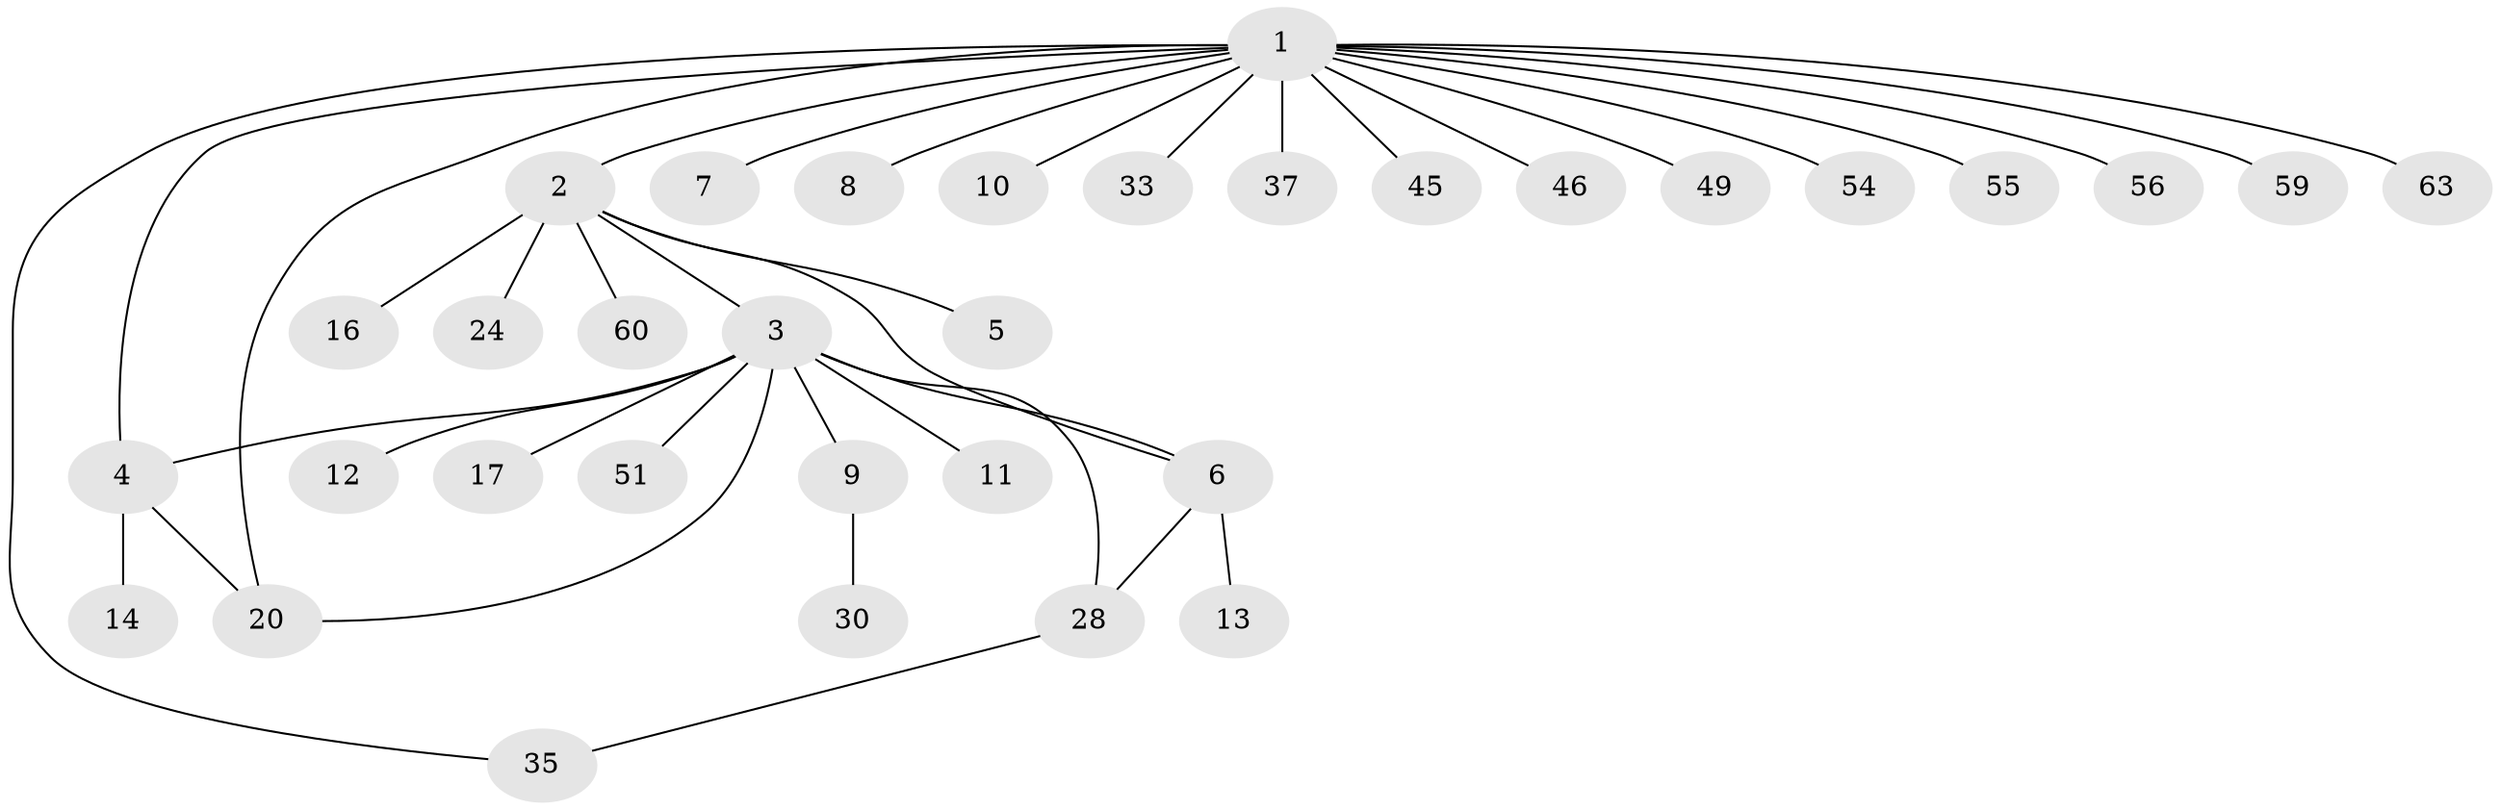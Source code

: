 // original degree distribution, {17: 0.015151515151515152, 8: 0.015151515151515152, 11: 0.015151515151515152, 5: 0.015151515151515152, 1: 0.5454545454545454, 7: 0.030303030303030304, 2: 0.24242424242424243, 3: 0.07575757575757576, 4: 0.045454545454545456}
// Generated by graph-tools (version 1.1) at 2025/14/03/09/25 04:14:45]
// undirected, 33 vertices, 38 edges
graph export_dot {
graph [start="1"]
  node [color=gray90,style=filled];
  1;
  2;
  3 [super="+15"];
  4 [super="+57"];
  5;
  6 [super="+61+34"];
  7;
  8 [super="+65"];
  9 [super="+44+26"];
  10 [super="+25+42+21"];
  11 [super="+32+53"];
  12 [super="+40+18"];
  13 [super="+31"];
  14 [super="+29"];
  16 [super="+23"];
  17;
  20 [super="+41+62+47+27"];
  24;
  28 [super="+50+39+36"];
  30;
  33;
  35;
  37;
  45;
  46;
  49;
  51;
  54;
  55;
  56;
  59;
  60;
  63;
  1 -- 2;
  1 -- 4;
  1 -- 7;
  1 -- 8;
  1 -- 10;
  1 -- 20;
  1 -- 33;
  1 -- 35;
  1 -- 37;
  1 -- 45;
  1 -- 46;
  1 -- 49;
  1 -- 54;
  1 -- 55;
  1 -- 56;
  1 -- 59;
  1 -- 63;
  2 -- 3 [weight=2];
  2 -- 5;
  2 -- 6;
  2 -- 16;
  2 -- 24;
  2 -- 60;
  3 -- 4;
  3 -- 6;
  3 -- 9;
  3 -- 11;
  3 -- 12 [weight=2];
  3 -- 17;
  3 -- 20;
  3 -- 28;
  3 -- 51;
  4 -- 14;
  4 -- 20;
  6 -- 13;
  6 -- 28;
  9 -- 30;
  28 -- 35;
}
